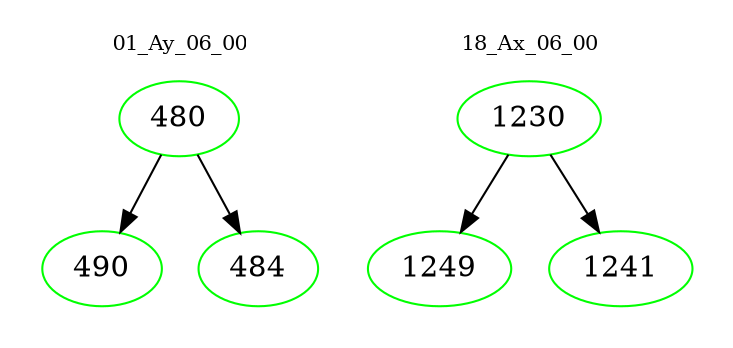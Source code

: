 digraph{
subgraph cluster_0 {
color = white
label = "01_Ay_06_00";
fontsize=10;
T0_480 [label="480", color="green"]
T0_480 -> T0_490 [color="black"]
T0_490 [label="490", color="green"]
T0_480 -> T0_484 [color="black"]
T0_484 [label="484", color="green"]
}
subgraph cluster_1 {
color = white
label = "18_Ax_06_00";
fontsize=10;
T1_1230 [label="1230", color="green"]
T1_1230 -> T1_1249 [color="black"]
T1_1249 [label="1249", color="green"]
T1_1230 -> T1_1241 [color="black"]
T1_1241 [label="1241", color="green"]
}
}
